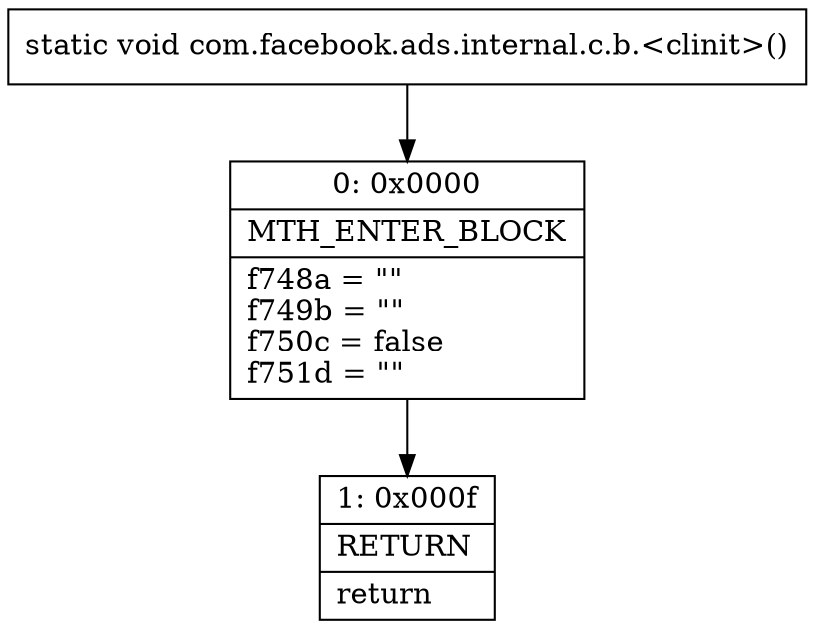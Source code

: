 digraph "CFG forcom.facebook.ads.internal.c.b.\<clinit\>()V" {
Node_0 [shape=record,label="{0\:\ 0x0000|MTH_ENTER_BLOCK\l|f748a = \"\"\lf749b = \"\"\lf750c = false\lf751d = \"\"\l}"];
Node_1 [shape=record,label="{1\:\ 0x000f|RETURN\l|return\l}"];
MethodNode[shape=record,label="{static void com.facebook.ads.internal.c.b.\<clinit\>() }"];
MethodNode -> Node_0;
Node_0 -> Node_1;
}

